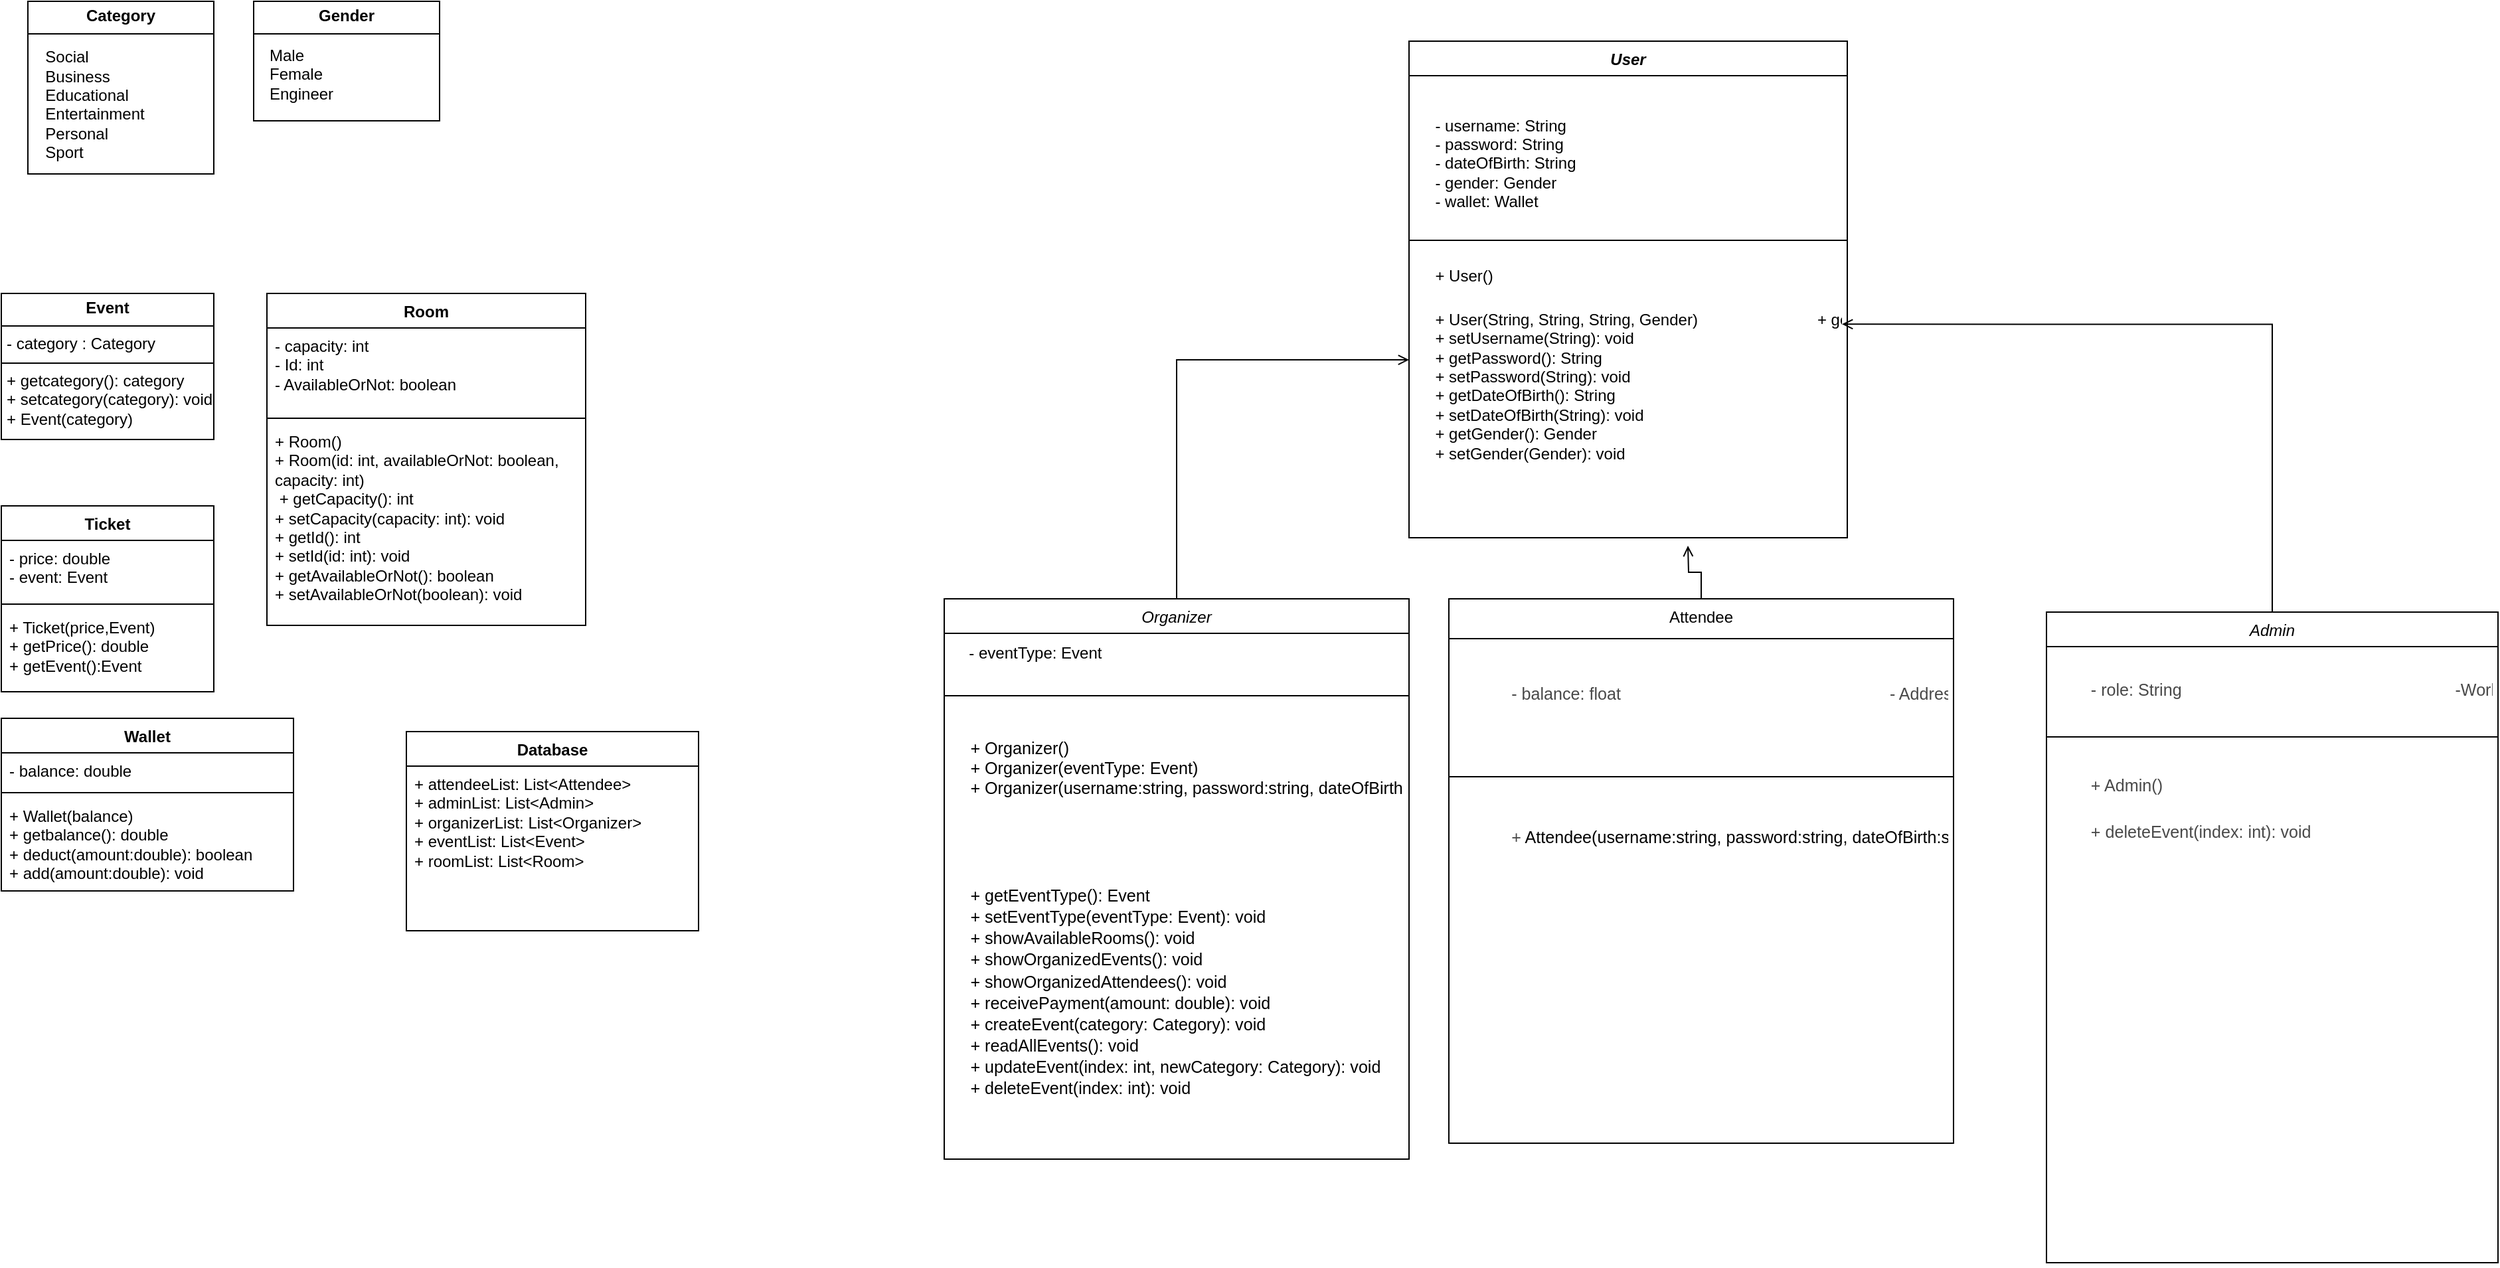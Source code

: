 <mxfile version="27.0.2">
  <diagram name="Page-1" id="P72dvpQ-2zeVc5Xd1oKq">
    <mxGraphModel dx="2316" dy="1187" grid="1" gridSize="10" guides="1" tooltips="1" connect="1" arrows="1" fold="1" page="1" pageScale="1" pageWidth="850" pageHeight="1100" math="0" shadow="0">
      <root>
        <mxCell id="0" />
        <mxCell id="1" parent="0" />
        <mxCell id="mU7X4Q-QLZoV4EPe-LPM-1" value="&lt;i&gt;User&lt;/i&gt;" style="swimlane;fontStyle=1;align=center;verticalAlign=top;childLayout=stackLayout;horizontal=1;startSize=26;horizontalStack=0;resizeParent=1;resizeParentMax=0;resizeLast=0;collapsible=1;marginBottom=0;whiteSpace=wrap;html=1;" vertex="1" parent="1">
          <mxGeometry x="1085" y="200" width="330" height="374" as="geometry" />
        </mxCell>
        <mxCell id="mU7X4Q-QLZoV4EPe-LPM-2" value="&lt;pre style=&quot;overflow: auto; padding: 9.144px 13.716px; word-break: break-all; margin-top: 0px !important; margin-bottom: 0px !important;&quot;&gt;&lt;font style=&quot;color: rgb(0, 0, 0);&quot; face=&quot;Helvetica&quot;&gt;&lt;span style=&quot;text-wrap-mode: wrap;&quot;&gt; &lt;br&gt;- username: String&lt;br&gt;- password: String&lt;br&gt;- dateOfBirth: String&lt;br&gt;- gender: Gender&lt;br&gt;- wallet: Wallet&lt;/span&gt;&lt;/font&gt;&lt;/pre&gt;" style="text;strokeColor=none;fillColor=none;align=left;verticalAlign=top;spacingLeft=4;spacingRight=4;overflow=hidden;rotatable=0;points=[[0,0.5],[1,0.5]];portConstraint=eastwest;whiteSpace=wrap;html=1;" vertex="1" parent="mU7X4Q-QLZoV4EPe-LPM-1">
          <mxGeometry y="26" width="330" height="120" as="geometry" />
        </mxCell>
        <mxCell id="mU7X4Q-QLZoV4EPe-LPM-3" value="" style="line;strokeWidth=1;fillColor=none;align=left;verticalAlign=middle;spacingTop=-1;spacingLeft=3;spacingRight=3;rotatable=0;labelPosition=right;points=[];portConstraint=eastwest;strokeColor=inherit;" vertex="1" parent="mU7X4Q-QLZoV4EPe-LPM-1">
          <mxGeometry y="146" width="330" height="8" as="geometry" />
        </mxCell>
        <mxCell id="mU7X4Q-QLZoV4EPe-LPM-4" value="&lt;pre style=&quot;overflow: auto; padding: 9.144px 13.716px; text-wrap-mode: wrap; word-break: break-all; margin-top: 0px !important; margin-bottom: 0px !important;&quot;&gt;&lt;font style=&quot;color: rgb(0, 0, 0);&quot; face=&quot;Helvetica&quot;&gt;+ User()&lt;br&gt;&lt;/font&gt;&lt;/pre&gt;&lt;pre style=&quot;overflow: auto; padding: 9.144px 13.716px; text-wrap-mode: wrap; word-break: break-all; margin-top: 0px !important; margin-bottom: 0px !important;&quot;&gt;&lt;font face=&quot;Helvetica&quot; style=&quot;color: rgb(0, 0, 0);&quot;&gt;+ User(String, String, String, Gender)                           + getUsername(): String&lt;br&gt;+ setUsername(String): void&lt;br&gt;+ getPassword(): String&lt;br&gt;+ setPassword(String): void&lt;br&gt;+ getDateOfBirth(): String&lt;br&gt;+ setDateOfBirth(String): void&lt;br&gt;+ getGender(): Gender&lt;br&gt;+ setGender(Gender): void&lt;br&gt;&lt;br&gt;&lt;/font&gt;&lt;/pre&gt;" style="text;strokeColor=none;fillColor=none;align=left;verticalAlign=top;spacingLeft=4;spacingRight=4;overflow=hidden;rotatable=0;points=[[0,0.5],[1,0.5]];portConstraint=eastwest;whiteSpace=wrap;html=1;" vertex="1" parent="mU7X4Q-QLZoV4EPe-LPM-1">
          <mxGeometry y="154" width="330" height="220" as="geometry" />
        </mxCell>
        <mxCell id="mU7X4Q-QLZoV4EPe-LPM-5" value="&lt;span style=&quot;font-weight: normal;&quot;&gt;&lt;i&gt;Organizer&lt;/i&gt;&lt;/span&gt;" style="swimlane;fontStyle=1;align=center;verticalAlign=top;childLayout=stackLayout;horizontal=1;startSize=26;horizontalStack=0;resizeParent=1;resizeParentMax=0;resizeLast=0;collapsible=1;marginBottom=0;whiteSpace=wrap;html=1;" vertex="1" parent="1">
          <mxGeometry x="735" y="620" width="350" height="422" as="geometry">
            <mxRectangle x="-100" y="530" width="90" height="30" as="alternateBounds" />
          </mxGeometry>
        </mxCell>
        <mxCell id="mU7X4Q-QLZoV4EPe-LPM-6" value="&amp;nbsp; &amp;nbsp; &amp;nbsp;- eventType: Event" style="text;html=1;align=left;verticalAlign=middle;resizable=0;points=[];autosize=1;strokeColor=none;fillColor=none;" vertex="1" parent="mU7X4Q-QLZoV4EPe-LPM-5">
          <mxGeometry y="26" width="350" height="30" as="geometry" />
        </mxCell>
        <mxCell id="mU7X4Q-QLZoV4EPe-LPM-7" value="" style="line;strokeWidth=1;fillColor=none;align=left;verticalAlign=middle;spacingTop=-1;spacingLeft=3;spacingRight=3;rotatable=0;labelPosition=right;points=[];portConstraint=eastwest;strokeColor=inherit;" vertex="1" parent="mU7X4Q-QLZoV4EPe-LPM-5">
          <mxGeometry y="56" width="350" height="34" as="geometry" />
        </mxCell>
        <mxCell id="mU7X4Q-QLZoV4EPe-LPM-8" value="&lt;pre style=&quot;overflow: auto; padding: 9.144px 13.716px; word-break: break-all; margin-top: 0px !important; margin-bottom: 0px !important;&quot;&gt;&lt;font face=&quot;Helvetica&quot;&gt;&lt;span style=&quot;font-size: 12.573px; text-wrap-mode: wrap;&quot;&gt;+ Organizer()&lt;br&gt;+ Organizer(eventType: Event)&lt;br&gt;+ Organizer(username:string, password:string, dateOfBirth:string, gender:Gender, balance:double, eventType:  Event)&lt;/span&gt;&lt;/font&gt;&lt;/pre&gt;" style="text;strokeColor=none;fillColor=none;align=left;verticalAlign=top;spacingLeft=4;spacingRight=4;overflow=hidden;rotatable=0;points=[[0,0.5],[1,0.5]];portConstraint=eastwest;whiteSpace=wrap;html=1;" vertex="1" parent="mU7X4Q-QLZoV4EPe-LPM-5">
          <mxGeometry y="90" width="350" height="110" as="geometry" />
        </mxCell>
        <mxCell id="mU7X4Q-QLZoV4EPe-LPM-9" value="&lt;pre style=&quot;overflow: auto; padding: 9.144px 13.716px; word-break: break-all; margin-top: 0px !important; margin-bottom: 0px !important;&quot;&gt;&lt;span style=&quot;font-size: 12.573px; text-wrap-mode: wrap;&quot;&gt;&lt;font face=&quot;Helvetica&quot;&gt;+ getEventType(): Event&lt;br&gt;+ setEventType(eventType: Event): void&lt;br&gt;+ showAvailableRooms(): void&lt;br&gt;+ showOrganizedEvents(): void&lt;br&gt;+ showOrganizedAttendees(): void&lt;br&gt;+ receivePayment(amount: double): void&lt;br&gt;+ createEvent(category: Category): void&lt;br&gt;+ readAllEvents(): void&lt;br&gt;+ updateEvent(index: int, newCategory: Category): void&lt;br&gt;+ deleteEvent(index: int): void&lt;/font&gt;&lt;/span&gt;&lt;/pre&gt;" style="text;strokeColor=none;fillColor=none;align=left;verticalAlign=top;spacingLeft=4;spacingRight=4;overflow=hidden;rotatable=0;points=[[0,0.5],[1,0.5]];portConstraint=eastwest;whiteSpace=wrap;html=1;" vertex="1" parent="mU7X4Q-QLZoV4EPe-LPM-5">
          <mxGeometry y="200" width="350" height="222" as="geometry" />
        </mxCell>
        <mxCell id="mU7X4Q-QLZoV4EPe-LPM-10" style="edgeStyle=orthogonalEdgeStyle;rounded=0;orthogonalLoop=1;jettySize=auto;html=1;exitX=0.5;exitY=0;exitDx=0;exitDy=0;entryX=0.988;entryY=0.269;entryDx=0;entryDy=0;entryPerimeter=0;endArrow=open;endFill=0;" edge="1" parent="1" source="mU7X4Q-QLZoV4EPe-LPM-11" target="mU7X4Q-QLZoV4EPe-LPM-4">
          <mxGeometry relative="1" as="geometry">
            <mxPoint x="1720" y="410" as="targetPoint" />
          </mxGeometry>
        </mxCell>
        <mxCell id="mU7X4Q-QLZoV4EPe-LPM-11" value="&lt;span style=&quot;font-weight: normal;&quot;&gt;&lt;i&gt;Admin&lt;/i&gt;&lt;/span&gt;" style="swimlane;fontStyle=1;align=center;verticalAlign=top;childLayout=stackLayout;horizontal=1;startSize=26;horizontalStack=0;resizeParent=1;resizeParentMax=0;resizeLast=0;collapsible=1;marginBottom=0;whiteSpace=wrap;html=1;" vertex="1" parent="1">
          <mxGeometry x="1565" y="630" width="340" height="490" as="geometry" />
        </mxCell>
        <mxCell id="mU7X4Q-QLZoV4EPe-LPM-12" value="&lt;pre style=&quot;overflow: auto; padding: 9.144px 13.716px; word-break: break-all; margin-top: 0px !important; margin-bottom: 0px !important; color: rgb(73, 73, 73);&quot;&gt;&lt;pre style=&quot;overflow: auto; padding: 9.144px 13.716px; text-wrap-mode: wrap; word-break: break-all; font-size: 12.573px; margin-top: 0px !important; margin-bottom: 0px !important;&quot;&gt;&lt;font face=&quot;Helvetica&quot;&gt;- role: String                                                           -WorkingHours: int                                                   &lt;/font&gt;&lt;/pre&gt;&lt;/pre&gt;" style="text;strokeColor=none;fillColor=none;align=left;verticalAlign=top;spacingLeft=4;spacingRight=4;overflow=hidden;rotatable=0;points=[[0,0.5],[1,0.5]];portConstraint=eastwest;whiteSpace=wrap;html=1;" vertex="1" parent="mU7X4Q-QLZoV4EPe-LPM-11">
          <mxGeometry y="26" width="340" height="64" as="geometry" />
        </mxCell>
        <mxCell id="mU7X4Q-QLZoV4EPe-LPM-13" value="" style="line;strokeWidth=1;fillColor=none;align=left;verticalAlign=middle;spacingTop=-1;spacingLeft=3;spacingRight=3;rotatable=0;labelPosition=right;points=[];portConstraint=eastwest;strokeColor=inherit;" vertex="1" parent="mU7X4Q-QLZoV4EPe-LPM-11">
          <mxGeometry y="90" width="340" height="8" as="geometry" />
        </mxCell>
        <mxCell id="mU7X4Q-QLZoV4EPe-LPM-14" value="&lt;pre style=&quot;overflow: auto; padding: 9.144px 13.716px; text-wrap-mode: wrap; word-break: break-all; font-size: 12.573px; margin-top: 0px !important; margin-bottom: 0px !important;&quot;&gt;&lt;pre style=&quot;overflow: auto; padding: 9.144px 13.716px; text-wrap-mode: wrap; word-break: break-all; margin-top: 0px !important; margin-bottom: 0px !important;&quot;&gt;&lt;font style=&quot;color: rgb(73, 73, 73);&quot; face=&quot;Helvetica&quot;&gt;+ Admin()                                                                             + Admin(&lt;/font&gt;&lt;font color=&quot;#494949&quot;&gt;username:String,password:String, dateOfBirth:String, Gender:gender,&lt;/font&gt;&lt;span style=&quot;font-family: &amp;quot;JetBrains Mono&amp;quot;, monospace; font-size: 9.8pt; white-space-collapse: collapse; background-color: rgb(255, 255, 255); color: rgb(188, 190, 196);&quot;&gt;&lt;font style=&quot;color: rgb(0, 0, 0);&quot;&gt;role:String,workinghours:int,balance:&amp;nbsp; &amp;nbsp; &amp;nbsp; double&lt;/font&gt;&lt;/span&gt;&lt;font color=&quot;#494949&quot;&gt;)                                                           + getRole(): String                                                    + setRole(role: String): void                                         + getWorkingHours(): int                                              + setWorkingHours(workingHours: int):  void                                    + showRooms(): void                                                   + showAttendee(): void                                                + showOrganizers(): void                                               + showEvents(): void                                                  + addEvent(category: Category): void                                  + viewAllEvents(): void                                               + updateEventCategory(index: int, newCategory: Category): void        &lt;/font&gt;&lt;/pre&gt;&lt;pre style=&quot;overflow: auto; padding: 9.144px 13.716px; text-wrap-mode: wrap; word-break: break-all; color: rgb(73, 73, 73); margin-top: 0px !important; margin-bottom: 0px !important;&quot;&gt;&lt;font face=&quot;Helvetica&quot;&gt;+ deleteEvent(index: int): void  &lt;/font&gt;&lt;/pre&gt;&lt;/pre&gt;" style="text;strokeColor=none;fillColor=none;align=left;verticalAlign=top;spacingLeft=4;spacingRight=4;overflow=hidden;rotatable=0;points=[[0,0.5],[1,0.5]];portConstraint=eastwest;whiteSpace=wrap;html=1;" vertex="1" parent="mU7X4Q-QLZoV4EPe-LPM-11">
          <mxGeometry y="98" width="340" height="392" as="geometry" />
        </mxCell>
        <mxCell id="mU7X4Q-QLZoV4EPe-LPM-15" style="edgeStyle=orthogonalEdgeStyle;rounded=0;orthogonalLoop=1;jettySize=auto;html=1;endArrow=open;endFill=0;" edge="1" parent="1" source="mU7X4Q-QLZoV4EPe-LPM-16">
          <mxGeometry relative="1" as="geometry">
            <mxPoint x="1295" y="580" as="targetPoint" />
          </mxGeometry>
        </mxCell>
        <mxCell id="mU7X4Q-QLZoV4EPe-LPM-16" value="&lt;span style=&quot;font-weight: normal;&quot;&gt;Attendee&lt;/span&gt;" style="swimlane;fontStyle=1;align=center;verticalAlign=top;childLayout=stackLayout;horizontal=1;startSize=30;horizontalStack=0;resizeParent=1;resizeParentMax=0;resizeLast=0;collapsible=1;marginBottom=0;whiteSpace=wrap;html=1;" vertex="1" parent="1">
          <mxGeometry x="1115" y="620" width="380" height="410" as="geometry" />
        </mxCell>
        <mxCell id="mU7X4Q-QLZoV4EPe-LPM-17" value="&lt;pre style=&quot;overflow: auto; padding: 9.144px 13.716px; word-break: break-all; margin-top: 0px !important; margin-bottom: 0px !important; color: rgb(73, 73, 73);&quot;&gt;&lt;pre style=&quot;overflow: auto; padding: 9.144px 13.716px; text-wrap-mode: wrap; word-break: break-all; margin-top: 0px !important; margin-bottom: 0px !important;&quot;&gt;&lt;pre style=&quot;overflow: auto; padding: 9.144px 13.716px; text-wrap-mode: wrap; word-break: break-all; font-size: 12.573px; margin-top: 0px !important; margin-bottom: 0px !important;&quot;&gt;&lt;font face=&quot;Helvetica&quot;&gt;- balance: float                                                          - Address: String                                                       - Interests: String                                                             - purchasedTickets: List&amp;lt;Ticket&amp;gt;                                                                   &lt;/font&gt;&lt;/pre&gt;&lt;/pre&gt;&lt;/pre&gt;" style="text;strokeColor=none;fillColor=none;align=left;verticalAlign=top;spacingLeft=4;spacingRight=4;overflow=hidden;rotatable=0;points=[[0,0.5],[1,0.5]];portConstraint=eastwest;whiteSpace=wrap;html=1;" vertex="1" parent="mU7X4Q-QLZoV4EPe-LPM-16">
          <mxGeometry y="30" width="380" height="100" as="geometry" />
        </mxCell>
        <mxCell id="mU7X4Q-QLZoV4EPe-LPM-18" value="" style="line;strokeWidth=1;fillColor=none;align=left;verticalAlign=middle;spacingTop=-1;spacingLeft=3;spacingRight=3;rotatable=0;labelPosition=right;points=[];portConstraint=eastwest;strokeColor=inherit;" vertex="1" parent="mU7X4Q-QLZoV4EPe-LPM-16">
          <mxGeometry y="130" width="380" height="8" as="geometry" />
        </mxCell>
        <mxCell id="mU7X4Q-QLZoV4EPe-LPM-19" value="&lt;pre style=&quot;overflow: auto; padding: 9.144px 13.716px; text-wrap-mode: wrap; word-break: break-all; margin-top: 0px !important; margin-bottom: 0px !important; font-size: 12.573px;&quot;&gt;&lt;pre style=&quot;overflow: auto; padding: 9.144px 13.716px; text-wrap-mode: wrap; word-break: break-all; margin-top: 0px !important; margin-bottom: 0px !important;&quot;&gt;&lt;pre style=&quot;overflow: auto; padding: 9.144px 13.716px; text-wrap-mode: wrap; word-break: break-all; margin-top: 0px !important; margin-bottom: 0px !important;&quot;&gt;&lt;font face=&quot;Helvetica&quot;&gt;&lt;font style=&quot;&quot;&gt;&lt;font style=&quot;color: rgb(73, 73, 73);&quot;&gt;+ &lt;/font&gt;&lt;font style=&quot;&quot;&gt;Attendee(username:string, password:string, dateOfBirth:string, gender :Gender, &lt;/font&gt;&lt;font style=&quot;&quot;&gt;&lt;font&gt;&lt;span style=&quot;font-size: 9.8pt; white-space-collapse: collapse;&quot;&gt;&lt;font style=&quot;color: rgb(0, 0, 0);&quot;&gt;balanc&lt;/font&gt;&lt;/span&gt;&lt;span style=&quot;font-size: 9.8pt; white-space-collapse: collapse; color: rgb(188, 190, 196);&quot;&gt;&lt;font style=&quot;color: rgb(0, 0, 0);&quot;&gt;e:float, address:string, interests:string)&lt;/font&gt;&lt;/span&gt;&lt;/font&gt;&lt;/font&gt;&lt;font style=&quot;white-space-collapse: collapse; background-color: transparent; color: rgb(73, 73, 73);&quot;&gt;&amp;nbsp; &amp;nbsp;&lt;/font&gt;&lt;font style=&quot;white-space-collapse: collapse; background-color: transparent; color: rgb(73, 73, 73);&quot;&gt;&amp;nbsp; &amp;nbsp; &amp;nbsp; &amp;nbsp; &amp;nbsp; &amp;nbsp; &amp;nbsp; &amp;nbsp; &amp;nbsp; &amp;nbsp; &amp;nbsp; &amp;nbsp; &amp;nbsp; &amp;nbsp; &amp;nbsp; &amp;nbsp; &amp;nbsp; &amp;nbsp; + getBalance(): float&amp;nbsp; &amp;nbsp; &amp;nbsp; &amp;nbsp; &amp;nbsp; &amp;nbsp; &amp;nbsp; &amp;nbsp; &amp;nbsp; &amp;nbsp; &amp;nbsp; &amp;nbsp; &amp;nbsp; &amp;nbsp; &amp;nbsp; &amp;nbsp; &amp;nbsp; &amp;nbsp; &amp;nbsp; &amp;nbsp; &amp;nbsp; &amp;nbsp; &amp;nbsp; &amp;nbsp; + setBalance(balance: float): void&amp;nbsp; &amp;nbsp; &amp;nbsp; &amp;nbsp; &amp;nbsp; &amp;nbsp; &amp;nbsp; &amp;nbsp; &amp;nbsp; &amp;nbsp; &amp;nbsp; &amp;nbsp; &amp;nbsp; &amp;nbsp;+ getAddress(): String&amp;nbsp; &amp;nbsp; &amp;nbsp; &amp;nbsp; &amp;nbsp; &amp;nbsp; &amp;nbsp; &amp;nbsp; &amp;nbsp; &amp;nbsp; &amp;nbsp; &amp;nbsp; &amp;nbsp; &amp;nbsp; &amp;nbsp; &amp;nbsp; &amp;nbsp; &amp;nbsp; &amp;nbsp; &amp;nbsp; &amp;nbsp; &amp;nbsp; &amp;nbsp;+ setAddress(address: String): void&amp;nbsp; &amp;nbsp; &amp;nbsp; &amp;nbsp; &amp;nbsp; &amp;nbsp; &amp;nbsp; &amp;nbsp; &amp;nbsp; &amp;nbsp; &amp;nbsp; &amp;nbsp;+ getInterests(): String&amp;nbsp; &amp;nbsp; &amp;nbsp; &amp;nbsp; &amp;nbsp; &amp;nbsp; &amp;nbsp; &amp;nbsp; &amp;nbsp; &amp;nbsp; &amp;nbsp; &amp;nbsp; &amp;nbsp; &amp;nbsp; &amp;nbsp; &amp;nbsp; &amp;nbsp; &amp;nbsp; &amp;nbsp; &amp;nbsp; &amp;nbsp; &amp;nbsp; &amp;nbsp;+ setInterests(interests: String): void&amp;nbsp; &amp;nbsp; &amp;nbsp; &amp;nbsp; &amp;nbsp; &amp;nbsp; &amp;nbsp; &amp;nbsp; &amp;nbsp; &amp;nbsp; &amp;nbsp; + buyTicket(ticket: Ticket, organizer: Organizer):&amp;nbsp; &amp;nbsp; &amp;nbsp;boolean&amp;nbsp; &amp;nbsp; &amp;nbsp; &amp;nbsp; &amp;nbsp; &amp;nbsp; &amp;nbsp; &amp;nbsp; &amp;nbsp; &amp;nbsp; &amp;nbsp; &amp;nbsp; &amp;nbsp; &amp;nbsp; &amp;nbsp; &amp;nbsp; &amp;nbsp; &amp;nbsp; &amp;nbsp; &amp;nbsp; &amp;nbsp; &amp;nbsp; &amp;nbsp; &amp;nbsp; &amp;nbsp; &amp;nbsp; &amp;nbsp; &amp;nbsp; &amp;nbsp; &amp;nbsp; &amp;nbsp; &amp;nbsp; &amp;nbsp; &amp;nbsp; &amp;nbsp; &amp;nbsp; + printPurchasedTickets(): void&amp;nbsp; &amp;nbsp; &amp;nbsp; &amp;nbsp; &amp;nbsp; &amp;nbsp; &amp;nbsp; &amp;nbsp; &amp;nbsp; &amp;nbsp; &amp;nbsp; &amp;nbsp; &amp;nbsp; &amp;nbsp; &amp;nbsp; &amp;nbsp; + getPurchasedTickets(): List&amp;lt;Ticket&amp;gt;&lt;/font&gt;&lt;/font&gt;&lt;font color=&quot;#494949&quot;&gt;&lt;span style=&quot;white-space-collapse: collapse; background-color: transparent;&quot;&gt;&lt;/span&gt;&lt;/font&gt;&lt;/font&gt;&lt;/pre&gt;&lt;pre style=&quot;color: rgb(73, 73, 73); overflow: auto; padding: 9.144px 13.716px; text-wrap-mode: wrap; word-break: break-all; margin-top: 0px !important; margin-bottom: 0px !important;&quot;&gt;&lt;font face=&quot;Helvetica&quot;&gt; &lt;/font&gt;&lt;/pre&gt;&lt;/pre&gt;&lt;/pre&gt;" style="text;strokeColor=none;fillColor=none;align=left;verticalAlign=top;spacingLeft=4;spacingRight=4;overflow=hidden;rotatable=0;points=[[0,0.5],[1,0.5]];portConstraint=eastwest;whiteSpace=wrap;html=1;" vertex="1" parent="mU7X4Q-QLZoV4EPe-LPM-16">
          <mxGeometry y="138" width="380" height="272" as="geometry" />
        </mxCell>
        <mxCell id="mU7X4Q-QLZoV4EPe-LPM-20" value="&lt;p style=&quot;margin:0px;margin-top:4px;text-align:center;&quot;&gt;&lt;b&gt;Category&lt;/b&gt;&lt;/p&gt;&lt;hr size=&quot;1&quot; style=&quot;border-style:solid;&quot;&gt;&lt;div style=&quot;height:2px;&quot;&gt;&lt;/div&gt;&lt;div style=&quot;height:2px;&quot;&gt;&lt;br&gt;&lt;/div&gt;&lt;div style=&quot;height:2px;&quot;&gt;&lt;br&gt;&lt;/div&gt;&lt;div style=&quot;height:2px;&quot;&gt;&lt;br&gt;&lt;/div&gt;&lt;div style=&quot;height:2px;&quot;&gt;&lt;br&gt;&lt;/div&gt;&lt;div style=&quot;height:2px;&quot;&gt;&lt;br&gt;&lt;/div&gt;" style="verticalAlign=top;align=left;overflow=fill;html=1;whiteSpace=wrap;" vertex="1" parent="1">
          <mxGeometry x="45" y="170" width="140" height="130" as="geometry" />
        </mxCell>
        <mxCell id="mU7X4Q-QLZoV4EPe-LPM-21" value="&lt;div style=&quot;text-align: left;&quot;&gt;Social&lt;/div&gt;&lt;div style=&quot;text-align: left;&quot;&gt;&lt;span style=&quot;background-color: transparent; color: light-dark(rgb(0, 0, 0), rgb(255, 255, 255));&quot;&gt;Business&lt;/span&gt;&lt;/div&gt;&lt;div style=&quot;text-align: left;&quot;&gt;&lt;span style=&quot;background-color: transparent; color: light-dark(rgb(0, 0, 0), rgb(255, 255, 255));&quot;&gt;Educational&lt;/span&gt;&lt;/div&gt;&lt;div style=&quot;text-align: left;&quot;&gt;&lt;span style=&quot;background-color: transparent; color: light-dark(rgb(0, 0, 0), rgb(255, 255, 255));&quot;&gt;Entertainment&lt;/span&gt;&lt;/div&gt;&lt;div style=&quot;text-align: left;&quot;&gt;&lt;span style=&quot;background-color: transparent; color: light-dark(rgb(0, 0, 0), rgb(255, 255, 255));&quot;&gt;Personal&lt;/span&gt;&lt;/div&gt;&lt;div style=&quot;text-align: left;&quot;&gt;Sport&lt;/div&gt;&lt;div&gt;&lt;br&gt;&lt;/div&gt;" style="text;html=1;align=center;verticalAlign=middle;resizable=0;points=[];autosize=1;strokeColor=none;fillColor=none;" vertex="1" parent="1">
          <mxGeometry x="45" y="200" width="100" height="110" as="geometry" />
        </mxCell>
        <mxCell id="mU7X4Q-QLZoV4EPe-LPM-22" value="&lt;p style=&quot;margin:0px;margin-top:4px;text-align:center;&quot;&gt;&lt;b&gt;Gender&lt;/b&gt;&lt;/p&gt;&lt;hr size=&quot;1&quot; style=&quot;border-style:solid;&quot;&gt;&lt;div style=&quot;height:2px;&quot;&gt;&lt;/div&gt;&lt;div style=&quot;height:2px;&quot;&gt;&lt;br&gt;&lt;/div&gt;&lt;div style=&quot;height:2px;&quot;&gt;&lt;br&gt;&lt;/div&gt;&lt;div style=&quot;height:2px;&quot;&gt;&lt;br&gt;&lt;/div&gt;&lt;div style=&quot;height:2px;&quot;&gt;&lt;br&gt;&lt;/div&gt;&lt;div style=&quot;height:2px;&quot;&gt;&lt;br&gt;&lt;/div&gt;" style="verticalAlign=top;align=left;overflow=fill;html=1;whiteSpace=wrap;" vertex="1" parent="1">
          <mxGeometry x="215" y="170" width="140" height="90" as="geometry" />
        </mxCell>
        <mxCell id="mU7X4Q-QLZoV4EPe-LPM-23" value="Male&lt;div&gt;Female&lt;/div&gt;&lt;div style=&quot;&quot;&gt;Engineer&lt;/div&gt;" style="text;html=1;align=left;verticalAlign=middle;resizable=0;points=[];autosize=1;strokeColor=none;fillColor=none;" vertex="1" parent="1">
          <mxGeometry x="225" y="195" width="70" height="60" as="geometry" />
        </mxCell>
        <mxCell id="mU7X4Q-QLZoV4EPe-LPM-24" value="&lt;p style=&quot;margin:0px;margin-top:4px;text-align:center;&quot;&gt;&lt;b&gt;Event&lt;/b&gt;&lt;/p&gt;&lt;hr size=&quot;1&quot; style=&quot;border-style:solid;&quot;&gt;&lt;p style=&quot;margin:0px;margin-left:4px;&quot;&gt;- category : Category&lt;/p&gt;&lt;hr size=&quot;1&quot; style=&quot;border-style:solid;&quot;&gt;&lt;p style=&quot;margin:0px;margin-left:4px;&quot;&gt;+ getcategory(): category&lt;/p&gt;&lt;p style=&quot;margin:0px;margin-left:4px;&quot;&gt;+ setcategory(category): void&lt;/p&gt;&lt;p style=&quot;margin:0px;margin-left:4px;&quot;&gt;+ Event(category)&lt;/p&gt;&lt;p style=&quot;margin:0px;margin-left:4px;&quot;&gt;&lt;br&gt;&lt;/p&gt;" style="verticalAlign=top;align=left;overflow=fill;html=1;whiteSpace=wrap;" vertex="1" parent="1">
          <mxGeometry x="25" y="390" width="160" height="110" as="geometry" />
        </mxCell>
        <mxCell id="mU7X4Q-QLZoV4EPe-LPM-25" value="Room" style="swimlane;fontStyle=1;align=center;verticalAlign=top;childLayout=stackLayout;horizontal=1;startSize=26;horizontalStack=0;resizeParent=1;resizeParentMax=0;resizeLast=0;collapsible=1;marginBottom=0;whiteSpace=wrap;html=1;" vertex="1" parent="1">
          <mxGeometry x="225" y="390" width="240" height="250" as="geometry" />
        </mxCell>
        <mxCell id="mU7X4Q-QLZoV4EPe-LPM-26" value="- capacity: int&lt;div&gt;-&amp;nbsp;&lt;span style=&quot;background-color: transparent; color: light-dark(rgb(0, 0, 0), rgb(255, 255, 255));&quot;&gt;Id: int&lt;/span&gt;&lt;/div&gt;&lt;div&gt;- AvailableOrNot: boolean&lt;/div&gt;&lt;div&gt;&lt;div&gt;&lt;br&gt;&lt;/div&gt;&lt;/div&gt;" style="text;strokeColor=none;fillColor=none;align=left;verticalAlign=top;spacingLeft=4;spacingRight=4;overflow=hidden;rotatable=0;points=[[0,0.5],[1,0.5]];portConstraint=eastwest;whiteSpace=wrap;html=1;" vertex="1" parent="mU7X4Q-QLZoV4EPe-LPM-25">
          <mxGeometry y="26" width="240" height="64" as="geometry" />
        </mxCell>
        <mxCell id="mU7X4Q-QLZoV4EPe-LPM-27" value="" style="line;strokeWidth=1;fillColor=none;align=left;verticalAlign=middle;spacingTop=-1;spacingLeft=3;spacingRight=3;rotatable=0;labelPosition=right;points=[];portConstraint=eastwest;strokeColor=inherit;" vertex="1" parent="mU7X4Q-QLZoV4EPe-LPM-25">
          <mxGeometry y="90" width="240" height="8" as="geometry" />
        </mxCell>
        <mxCell id="mU7X4Q-QLZoV4EPe-LPM-28" value="&lt;div&gt;&lt;font face=&quot;Helvetica&quot;&gt;+ Room()&amp;nbsp; &amp;nbsp; &amp;nbsp; &amp;nbsp; &amp;nbsp; &amp;nbsp; &amp;nbsp; &amp;nbsp; &amp;nbsp; &amp;nbsp; &amp;nbsp; &amp;nbsp; &amp;nbsp;&amp;nbsp;&lt;/font&gt;&lt;/div&gt;&lt;div&gt;&lt;span style=&quot;background-color: transparent; color: light-dark(rgb(0, 0, 0), rgb(255, 255, 255));&quot;&gt;+ Room(id: int, availableOrNot: boolean, capacity: int)&amp;nbsp; &amp;nbsp; &amp;nbsp; &amp;nbsp; &amp;nbsp; &amp;nbsp; &amp;nbsp; &amp;nbsp; &amp;nbsp; &amp;nbsp; &amp;nbsp; &amp;nbsp; &amp;nbsp; &amp;nbsp; &amp;nbsp; &amp;nbsp; &amp;nbsp; &amp;nbsp; &amp;nbsp; &amp;nbsp; &amp;nbsp; &amp;nbsp; &amp;nbsp; &amp;nbsp;&lt;/span&gt;&lt;font face=&quot;Helvetica&quot;&gt;+ getCapacity(): int&amp;nbsp; &amp;nbsp; &amp;nbsp; &amp;nbsp; &amp;nbsp; &amp;nbsp; &amp;nbsp;&amp;nbsp;&lt;/font&gt;&lt;/div&gt;&lt;div&gt;&lt;font face=&quot;Helvetica&quot;&gt;+ setCapacity(capacity: int): void&lt;/font&gt;&lt;/div&gt;&lt;div&gt;&lt;font face=&quot;Helvetica&quot;&gt;+ getId(): int&amp;nbsp; &amp;nbsp; &amp;nbsp; &amp;nbsp; &amp;nbsp; &amp;nbsp; &amp;nbsp; &amp;nbsp; &amp;nbsp; &amp;nbsp;&amp;nbsp;&lt;/font&gt;&lt;/div&gt;&lt;div&gt;&lt;font face=&quot;Helvetica&quot;&gt;+ setId(id: int): void&amp;nbsp; &amp;nbsp; &amp;nbsp; &amp;nbsp; &amp;nbsp; &amp;nbsp;&amp;nbsp;&lt;/font&gt;&lt;/div&gt;&lt;div&gt;&lt;font face=&quot;Helvetica&quot;&gt;+ getAvailableOrNot(): boolean&amp;nbsp; &amp;nbsp;&amp;nbsp;&lt;/font&gt;&lt;/div&gt;&lt;div&gt;&lt;font face=&quot;Helvetica&quot;&gt;+ setAvailableOrNot(boolean): void&lt;/font&gt;&lt;/div&gt;&lt;div&gt;&lt;br&gt;&lt;/div&gt;" style="text;strokeColor=none;fillColor=none;align=left;verticalAlign=top;spacingLeft=4;spacingRight=4;overflow=hidden;rotatable=0;points=[[0,0.5],[1,0.5]];portConstraint=eastwest;whiteSpace=wrap;html=1;" vertex="1" parent="mU7X4Q-QLZoV4EPe-LPM-25">
          <mxGeometry y="98" width="240" height="152" as="geometry" />
        </mxCell>
        <mxCell id="mU7X4Q-QLZoV4EPe-LPM-29" value="Ticket" style="swimlane;fontStyle=1;align=center;verticalAlign=top;childLayout=stackLayout;horizontal=1;startSize=26;horizontalStack=0;resizeParent=1;resizeParentMax=0;resizeLast=0;collapsible=1;marginBottom=0;whiteSpace=wrap;html=1;" vertex="1" parent="1">
          <mxGeometry x="25" y="550" width="160" height="140" as="geometry" />
        </mxCell>
        <mxCell id="mU7X4Q-QLZoV4EPe-LPM-30" value="- price: double&lt;div&gt;- event: Event&lt;/div&gt;" style="text;strokeColor=none;fillColor=none;align=left;verticalAlign=top;spacingLeft=4;spacingRight=4;overflow=hidden;rotatable=0;points=[[0,0.5],[1,0.5]];portConstraint=eastwest;whiteSpace=wrap;html=1;" vertex="1" parent="mU7X4Q-QLZoV4EPe-LPM-29">
          <mxGeometry y="26" width="160" height="44" as="geometry" />
        </mxCell>
        <mxCell id="mU7X4Q-QLZoV4EPe-LPM-31" value="" style="line;strokeWidth=1;fillColor=none;align=left;verticalAlign=middle;spacingTop=-1;spacingLeft=3;spacingRight=3;rotatable=0;labelPosition=right;points=[];portConstraint=eastwest;strokeColor=inherit;" vertex="1" parent="mU7X4Q-QLZoV4EPe-LPM-29">
          <mxGeometry y="70" width="160" height="8" as="geometry" />
        </mxCell>
        <mxCell id="mU7X4Q-QLZoV4EPe-LPM-32" value="+ Ticket(price,Event)&lt;div&gt;+ getPrice(): double&lt;/div&gt;&lt;div&gt;+ getEvent():Event&lt;br&gt;&lt;div&gt;&lt;br&gt;&lt;div&gt;&lt;br&gt;&lt;/div&gt;&lt;/div&gt;&lt;/div&gt;" style="text;strokeColor=none;fillColor=none;align=left;verticalAlign=top;spacingLeft=4;spacingRight=4;overflow=hidden;rotatable=0;points=[[0,0.5],[1,0.5]];portConstraint=eastwest;whiteSpace=wrap;html=1;" vertex="1" parent="mU7X4Q-QLZoV4EPe-LPM-29">
          <mxGeometry y="78" width="160" height="62" as="geometry" />
        </mxCell>
        <mxCell id="mU7X4Q-QLZoV4EPe-LPM-33" value="Wallet" style="swimlane;fontStyle=1;align=center;verticalAlign=top;childLayout=stackLayout;horizontal=1;startSize=26;horizontalStack=0;resizeParent=1;resizeParentMax=0;resizeLast=0;collapsible=1;marginBottom=0;whiteSpace=wrap;html=1;" vertex="1" parent="1">
          <mxGeometry x="25" y="710" width="220" height="130" as="geometry" />
        </mxCell>
        <mxCell id="mU7X4Q-QLZoV4EPe-LPM-34" value="-&amp;nbsp;&lt;span style=&quot;background-color: transparent; color: light-dark(rgb(0, 0, 0), rgb(255, 255, 255));&quot;&gt;balance: double&lt;/span&gt;" style="text;strokeColor=none;fillColor=none;align=left;verticalAlign=top;spacingLeft=4;spacingRight=4;overflow=hidden;rotatable=0;points=[[0,0.5],[1,0.5]];portConstraint=eastwest;whiteSpace=wrap;html=1;" vertex="1" parent="mU7X4Q-QLZoV4EPe-LPM-33">
          <mxGeometry y="26" width="220" height="26" as="geometry" />
        </mxCell>
        <mxCell id="mU7X4Q-QLZoV4EPe-LPM-35" value="" style="line;strokeWidth=1;fillColor=none;align=left;verticalAlign=middle;spacingTop=-1;spacingLeft=3;spacingRight=3;rotatable=0;labelPosition=right;points=[];portConstraint=eastwest;strokeColor=inherit;" vertex="1" parent="mU7X4Q-QLZoV4EPe-LPM-33">
          <mxGeometry y="52" width="220" height="8" as="geometry" />
        </mxCell>
        <mxCell id="mU7X4Q-QLZoV4EPe-LPM-36" value="+ Wallet(balance)&lt;div&gt;+ getbalance(): double&lt;br&gt;+ deduct(amount:double): boolean&lt;br&gt;+ add(amount:double): void&lt;/div&gt;" style="text;strokeColor=none;fillColor=none;align=left;verticalAlign=top;spacingLeft=4;spacingRight=4;overflow=hidden;rotatable=0;points=[[0,0.5],[1,0.5]];portConstraint=eastwest;whiteSpace=wrap;html=1;" vertex="1" parent="mU7X4Q-QLZoV4EPe-LPM-33">
          <mxGeometry y="60" width="220" height="70" as="geometry" />
        </mxCell>
        <mxCell id="mU7X4Q-QLZoV4EPe-LPM-37" value="Database" style="swimlane;fontStyle=1;align=center;verticalAlign=top;childLayout=stackLayout;horizontal=1;startSize=26;horizontalStack=0;resizeParent=1;resizeParentMax=0;resizeLast=0;collapsible=1;marginBottom=0;whiteSpace=wrap;html=1;" vertex="1" parent="1">
          <mxGeometry x="330" y="720" width="220" height="150" as="geometry" />
        </mxCell>
        <mxCell id="mU7X4Q-QLZoV4EPe-LPM-38" value="+ attendeeList: List&amp;lt;Attendee&amp;gt;&lt;div&gt;+ adminList: List&amp;lt;Admin&amp;gt;&lt;/div&gt;&lt;div&gt;+ organizerList: List&amp;lt;Organizer&amp;gt;&lt;/div&gt;&lt;div&gt;+ eventList: List&amp;lt;Event&amp;gt;&lt;/div&gt;&lt;div&gt;+ roomList: List&amp;lt;Room&amp;gt;&lt;/div&gt;" style="text;strokeColor=none;fillColor=none;align=left;verticalAlign=top;spacingLeft=4;spacingRight=4;overflow=hidden;rotatable=0;points=[[0,0.5],[1,0.5]];portConstraint=eastwest;whiteSpace=wrap;html=1;" vertex="1" parent="mU7X4Q-QLZoV4EPe-LPM-37">
          <mxGeometry y="26" width="220" height="124" as="geometry" />
        </mxCell>
        <mxCell id="mU7X4Q-QLZoV4EPe-LPM-39" value="" style="line;strokeWidth=1;fillColor=none;align=left;verticalAlign=middle;spacingTop=-1;spacingLeft=3;spacingRight=3;rotatable=0;labelPosition=right;points=[];portConstraint=eastwest;strokeColor=inherit;" vertex="1" parent="mU7X4Q-QLZoV4EPe-LPM-37">
          <mxGeometry y="150" width="220" as="geometry" />
        </mxCell>
        <mxCell id="mU7X4Q-QLZoV4EPe-LPM-40" style="edgeStyle=orthogonalEdgeStyle;rounded=0;orthogonalLoop=1;jettySize=auto;html=1;exitX=0.5;exitY=0;exitDx=0;exitDy=0;entryX=0;entryY=0.391;entryDx=0;entryDy=0;entryPerimeter=0;endArrow=open;endFill=0;" edge="1" parent="1" source="mU7X4Q-QLZoV4EPe-LPM-5" target="mU7X4Q-QLZoV4EPe-LPM-4">
          <mxGeometry relative="1" as="geometry" />
        </mxCell>
      </root>
    </mxGraphModel>
  </diagram>
</mxfile>

